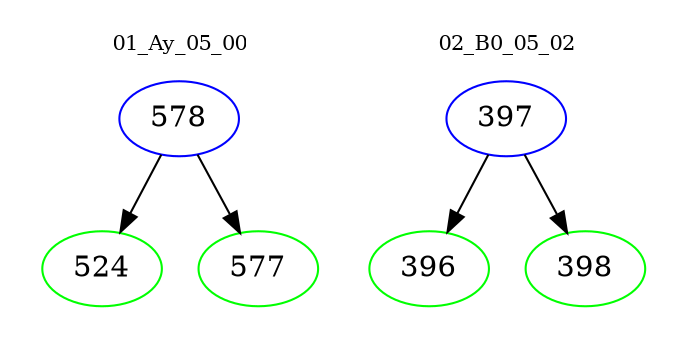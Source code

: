digraph{
subgraph cluster_0 {
color = white
label = "01_Ay_05_00";
fontsize=10;
T0_578 [label="578", color="blue"]
T0_578 -> T0_524 [color="black"]
T0_524 [label="524", color="green"]
T0_578 -> T0_577 [color="black"]
T0_577 [label="577", color="green"]
}
subgraph cluster_1 {
color = white
label = "02_B0_05_02";
fontsize=10;
T1_397 [label="397", color="blue"]
T1_397 -> T1_396 [color="black"]
T1_396 [label="396", color="green"]
T1_397 -> T1_398 [color="black"]
T1_398 [label="398", color="green"]
}
}
